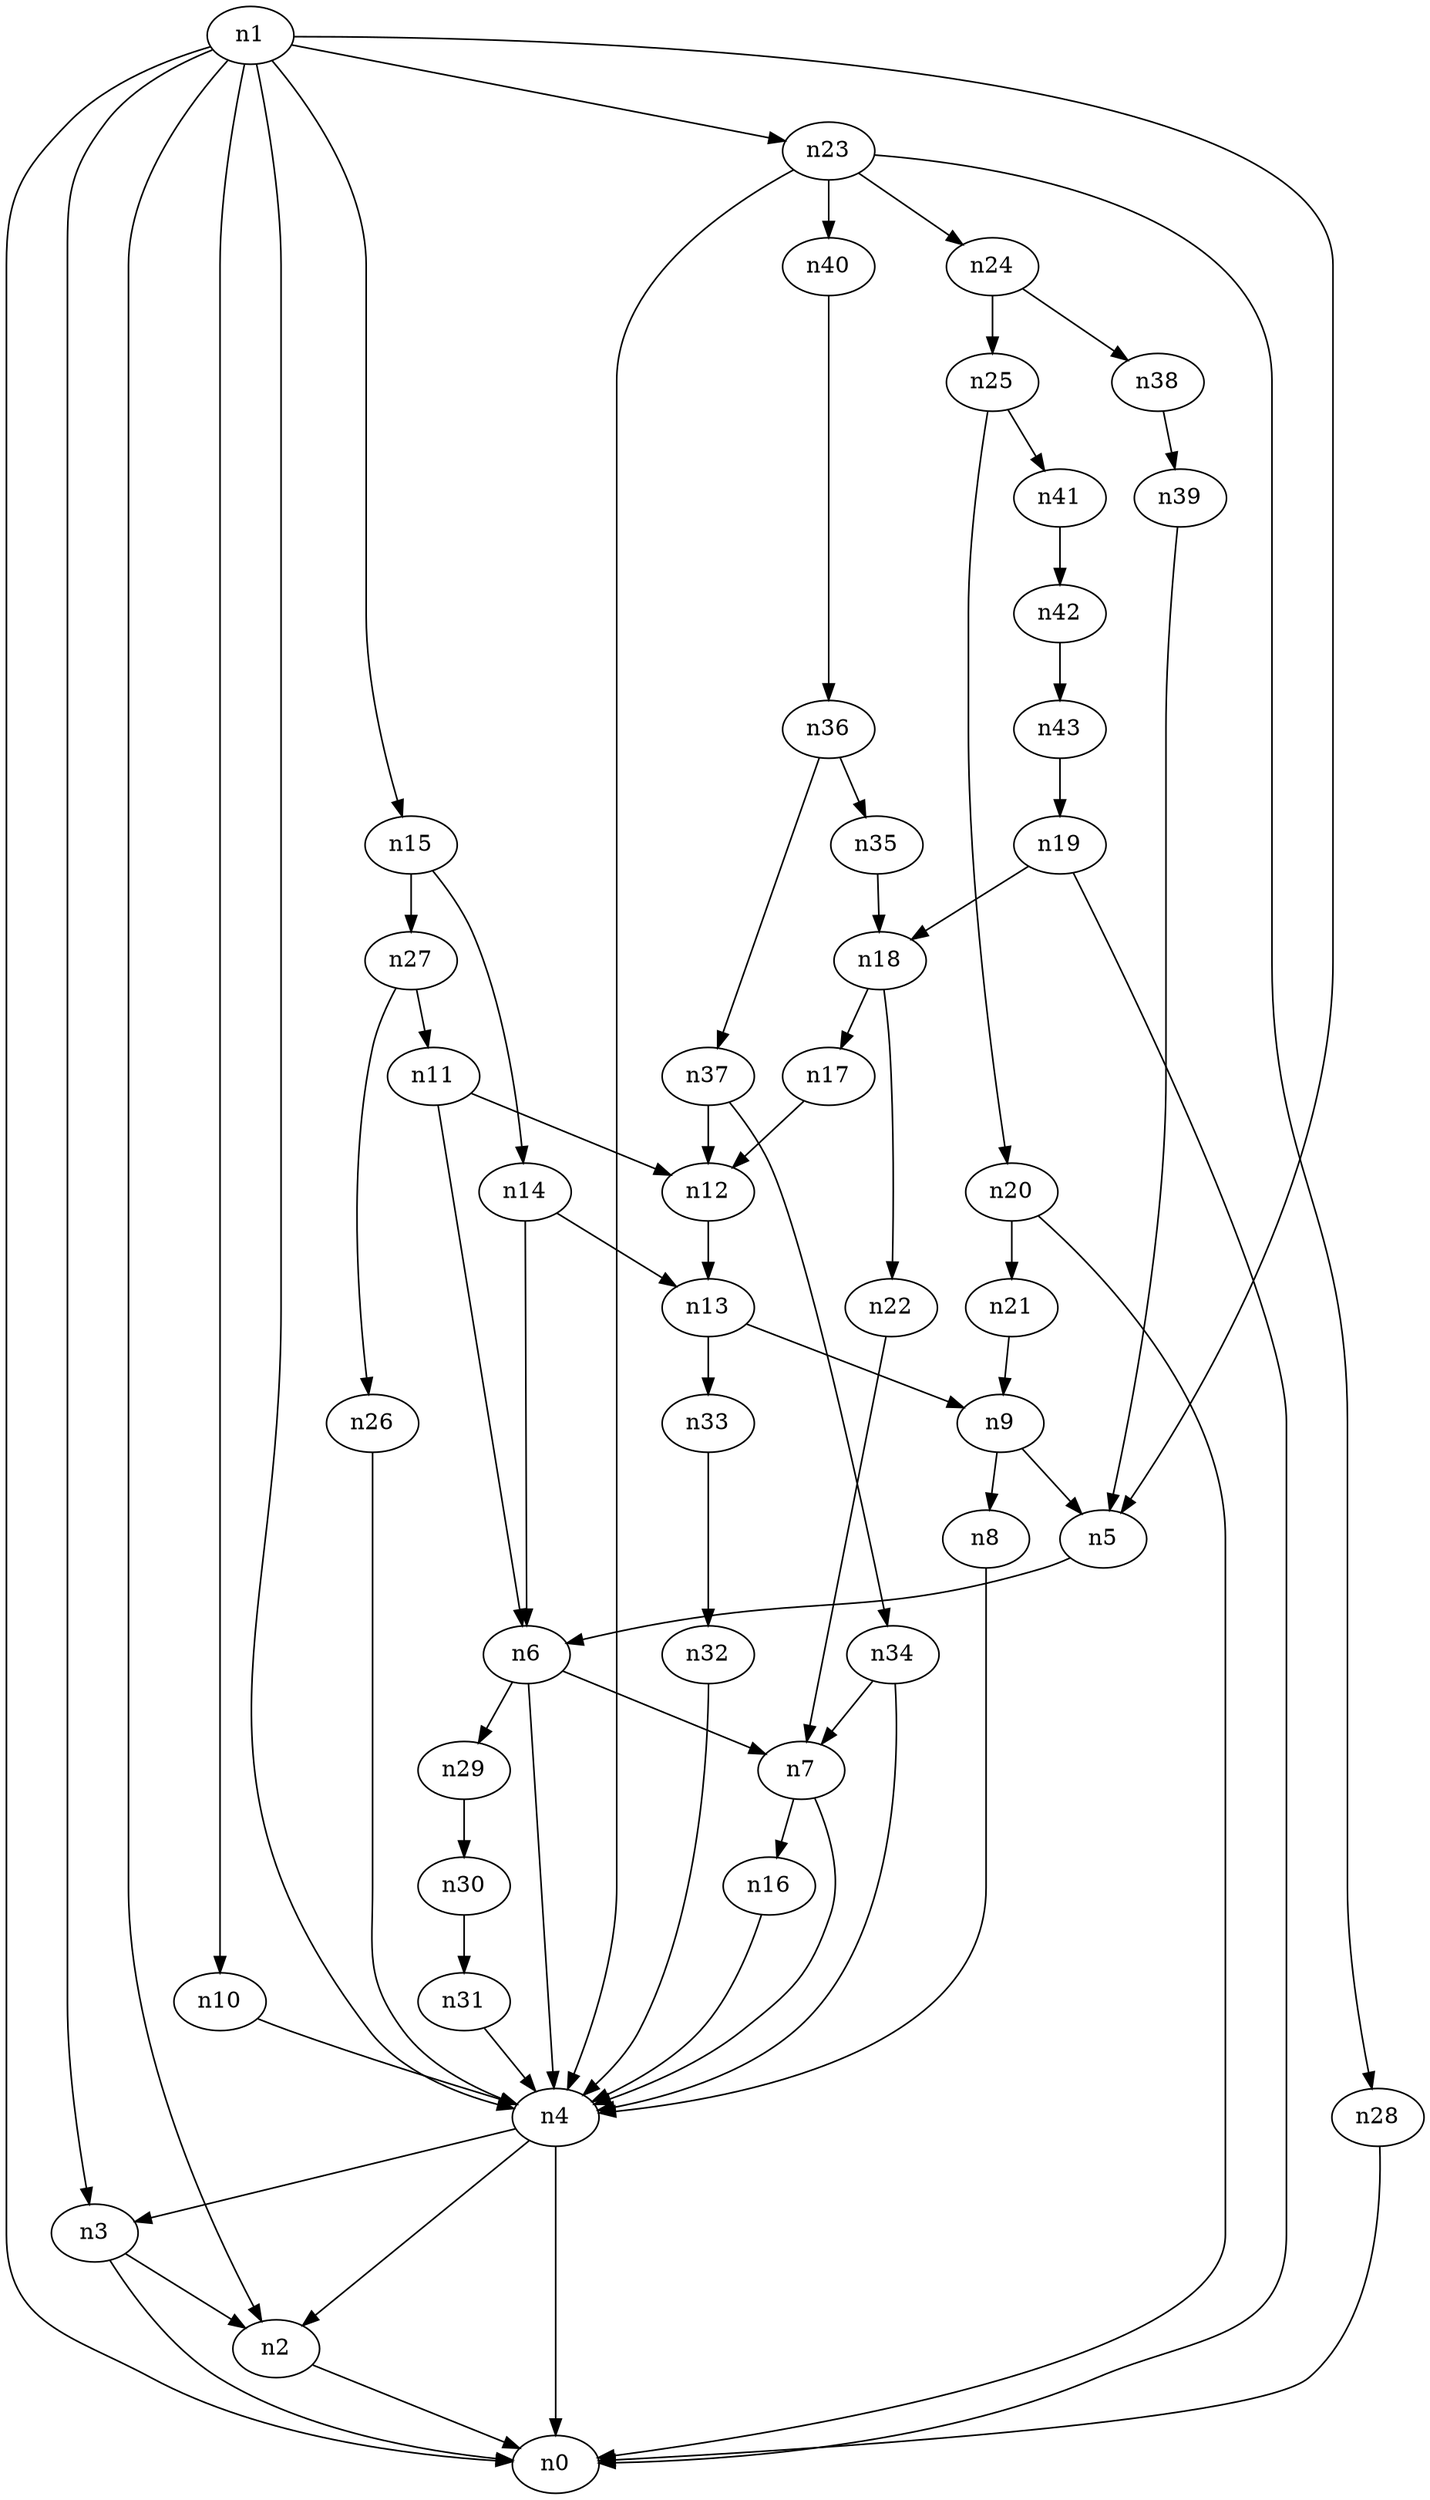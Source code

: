 digraph G {
	n1 -> n0	 [_graphml_id=e0];
	n1 -> n2	 [_graphml_id=e1];
	n1 -> n3	 [_graphml_id=e6];
	n1 -> n4	 [_graphml_id=e9];
	n1 -> n5	 [_graphml_id=e10];
	n1 -> n10	 [_graphml_id=e17];
	n1 -> n15	 [_graphml_id=e26];
	n1 -> n23	 [_graphml_id=e39];
	n2 -> n0	 [_graphml_id=e5];
	n3 -> n0	 [_graphml_id=e8];
	n3 -> n2	 [_graphml_id=e2];
	n4 -> n0	 [_graphml_id=e4];
	n4 -> n2	 [_graphml_id=e7];
	n4 -> n3	 [_graphml_id=e3];
	n5 -> n6	 [_graphml_id=e11];
	n6 -> n4	 [_graphml_id=e19];
	n6 -> n7	 [_graphml_id=e12];
	n6 -> n29	 [_graphml_id=e49];
	n7 -> n4	 [_graphml_id=e13];
	n7 -> n16	 [_graphml_id=e27];
	n8 -> n4	 [_graphml_id=e14];
	n9 -> n5	 [_graphml_id=e16];
	n9 -> n8	 [_graphml_id=e15];
	n10 -> n4	 [_graphml_id=e18];
	n11 -> n6	 [_graphml_id=e20];
	n11 -> n12	 [_graphml_id=e21];
	n12 -> n13	 [_graphml_id=e22];
	n13 -> n9	 [_graphml_id=e23];
	n13 -> n33	 [_graphml_id=e55];
	n14 -> n6	 [_graphml_id=e24];
	n14 -> n13	 [_graphml_id=e38];
	n15 -> n14	 [_graphml_id=e25];
	n15 -> n27	 [_graphml_id=e45];
	n16 -> n4	 [_graphml_id=e28];
	n17 -> n12	 [_graphml_id=e29];
	n18 -> n17	 [_graphml_id=e30];
	n18 -> n22	 [_graphml_id=e37];
	n19 -> n0	 [_graphml_id=e32];
	n19 -> n18	 [_graphml_id=e31];
	n20 -> n0	 [_graphml_id=e33];
	n20 -> n21	 [_graphml_id=e34];
	n21 -> n9	 [_graphml_id=e35];
	n22 -> n7	 [_graphml_id=e36];
	n23 -> n4	 [_graphml_id=e58];
	n23 -> n24	 [_graphml_id=e40];
	n23 -> n28	 [_graphml_id=e46];
	n23 -> n40	 [_graphml_id=e66];
	n24 -> n25	 [_graphml_id=e41];
	n24 -> n38	 [_graphml_id=e63];
	n25 -> n20	 [_graphml_id=e42];
	n25 -> n41	 [_graphml_id=e69];
	n26 -> n4	 [_graphml_id=e43];
	n27 -> n11	 [_graphml_id=e48];
	n27 -> n26	 [_graphml_id=e44];
	n28 -> n0	 [_graphml_id=e47];
	n29 -> n30	 [_graphml_id=e50];
	n30 -> n31	 [_graphml_id=e51];
	n31 -> n4	 [_graphml_id=e52];
	n32 -> n4	 [_graphml_id=e53];
	n33 -> n32	 [_graphml_id=e54];
	n34 -> n4	 [_graphml_id=e57];
	n34 -> n7	 [_graphml_id=e56];
	n35 -> n18	 [_graphml_id=e59];
	n36 -> n35	 [_graphml_id=e60];
	n36 -> n37	 [_graphml_id=e61];
	n37 -> n12	 [_graphml_id=e68];
	n37 -> n34	 [_graphml_id=e62];
	n38 -> n39	 [_graphml_id=e64];
	n39 -> n5	 [_graphml_id=e65];
	n40 -> n36	 [_graphml_id=e67];
	n41 -> n42	 [_graphml_id=e70];
	n42 -> n43	 [_graphml_id=e71];
	n43 -> n19	 [_graphml_id=e72];
}
